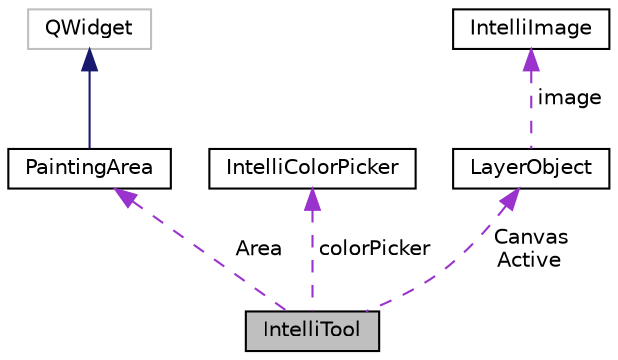 digraph "IntelliTool"
{
 // LATEX_PDF_SIZE
  edge [fontname="Helvetica",fontsize="10",labelfontname="Helvetica",labelfontsize="10"];
  node [fontname="Helvetica",fontsize="10",shape=record];
  Node1 [label="IntelliTool",height=0.2,width=0.4,color="black", fillcolor="grey75", style="filled", fontcolor="black",tooltip=" "];
  Node2 -> Node1 [dir="back",color="darkorchid3",fontsize="10",style="dashed",label=" Area" ,fontname="Helvetica"];
  Node2 [label="PaintingArea",height=0.2,width=0.4,color="black", fillcolor="white", style="filled",URL="$class_painting_area.html",tooltip=" "];
  Node3 -> Node2 [dir="back",color="midnightblue",fontsize="10",style="solid",fontname="Helvetica"];
  Node3 [label="QWidget",height=0.2,width=0.4,color="grey75", fillcolor="white", style="filled",tooltip=" "];
  Node4 -> Node1 [dir="back",color="darkorchid3",fontsize="10",style="dashed",label=" colorPicker" ,fontname="Helvetica"];
  Node4 [label="IntelliColorPicker",height=0.2,width=0.4,color="black", fillcolor="white", style="filled",URL="$class_intelli_color_picker.html",tooltip=" "];
  Node5 -> Node1 [dir="back",color="darkorchid3",fontsize="10",style="dashed",label=" Canvas\nActive" ,fontname="Helvetica"];
  Node5 [label="LayerObject",height=0.2,width=0.4,color="black", fillcolor="white", style="filled",URL="$struct_layer_object.html",tooltip=" "];
  Node6 -> Node5 [dir="back",color="darkorchid3",fontsize="10",style="dashed",label=" image" ,fontname="Helvetica"];
  Node6 [label="IntelliImage",height=0.2,width=0.4,color="black", fillcolor="white", style="filled",URL="$class_intelli_image.html",tooltip=" "];
}
